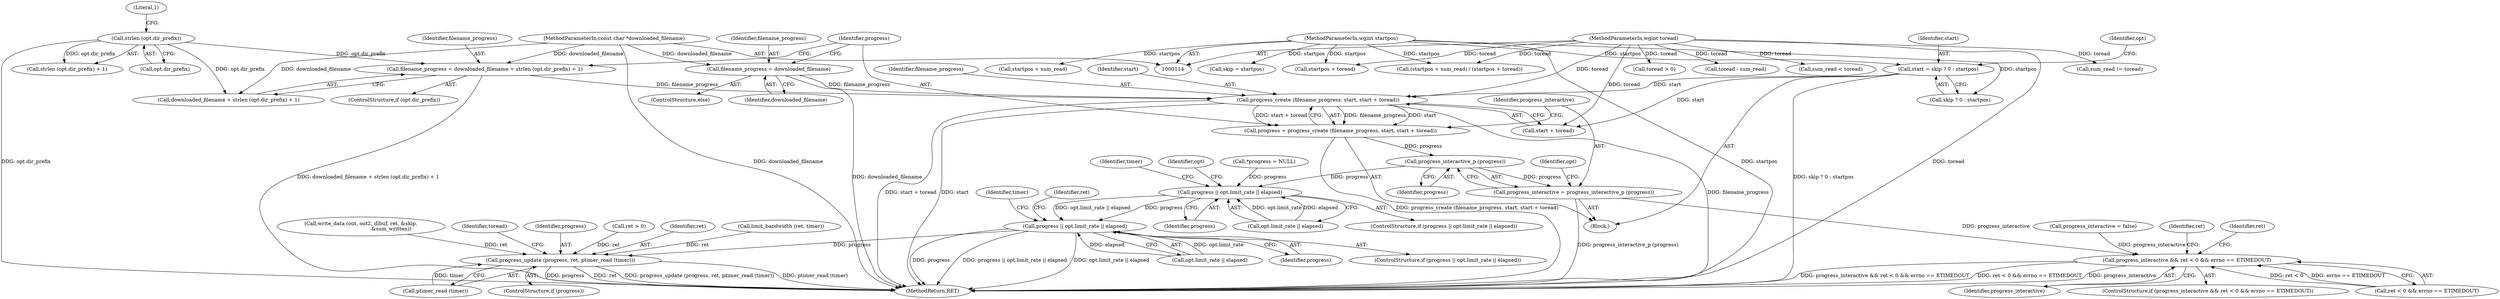 digraph "0_savannah_ba6b44f6745b14dce414761a8e4b35d31b176bba@API" {
"1000317" [label="(Call,progress_create (filename_progress, start, start + toread))"];
"1000312" [label="(Call,filename_progress = downloaded_filename)"];
"1000115" [label="(MethodParameterIn,const char *downloaded_filename)"];
"1000301" [label="(Call,filename_progress = downloaded_filename + strlen (opt.dir_prefix) + 1)"];
"1000306" [label="(Call,strlen (opt.dir_prefix))"];
"1000291" [label="(Call,start = skip ? 0 : startpos)"];
"1000119" [label="(MethodParameterIn,wgint startpos)"];
"1000118" [label="(MethodParameterIn,wgint toread)"];
"1000315" [label="(Call,progress = progress_create (filename_progress, start, start + toread))"];
"1000325" [label="(Call,progress_interactive_p (progress))"];
"1000323" [label="(Call,progress_interactive = progress_interactive_p (progress))"];
"1000520" [label="(Call,progress_interactive && ret < 0 && errno == ETIMEDOUT)"];
"1000333" [label="(Call,progress || opt.limit_rate || elapsed)"];
"1000539" [label="(Call,progress || opt.limit_rate || elapsed)"];
"1000760" [label="(Call,progress_update (progress, ret, ptimer_read (timer)))"];
"1000297" [label="(ControlStructure,if (opt.dir_prefix))"];
"1000334" [label="(Identifier,progress)"];
"1000329" [label="(Identifier,opt)"];
"1000314" [label="(Identifier,downloaded_filename)"];
"1000119" [label="(MethodParameterIn,wgint startpos)"];
"1000522" [label="(Call,ret < 0 && errno == ETIMEDOUT)"];
"1000310" [label="(Literal,1)"];
"1000303" [label="(Call,downloaded_filename + strlen (opt.dir_prefix) + 1)"];
"1000758" [label="(ControlStructure,if (progress))"];
"1000311" [label="(ControlStructure,else)"];
"1000320" [label="(Call,start + toread)"];
"1000761" [label="(Identifier,progress)"];
"1000760" [label="(Call,progress_update (progress, ret, ptimer_read (timer)))"];
"1000558" [label="(Call,ret > 0)"];
"1000325" [label="(Call,progress_interactive_p (progress))"];
"1000315" [label="(Call,progress = progress_create (filename_progress, start, start + toread))"];
"1000305" [label="(Call,strlen (opt.dir_prefix) + 1)"];
"1000520" [label="(Call,progress_interactive && ret < 0 && errno == ETIMEDOUT)"];
"1000293" [label="(Call,skip ? 0 : startpos)"];
"1000281" [label="(Call,skip = startpos)"];
"1000115" [label="(MethodParameterIn,const char *downloaded_filename)"];
"1000319" [label="(Identifier,start)"];
"1000317" [label="(Call,progress_create (filename_progress, start, start + toread))"];
"1000316" [label="(Identifier,progress)"];
"1000631" [label="(Call,sum_read != toread)"];
"1000767" [label="(Call,toread > 0)"];
"1000762" [label="(Identifier,ret)"];
"1000521" [label="(Identifier,progress_interactive)"];
"1000118" [label="(MethodParameterIn,wgint toread)"];
"1000291" [label="(Call,start = skip ? 0 : startpos)"];
"1000755" [label="(Call,limit_bandwidth (ret, timer))"];
"1000156" [label="(Call,progress_interactive = false)"];
"1000299" [label="(Identifier,opt)"];
"1000335" [label="(Call,opt.limit_rate || elapsed)"];
"1000302" [label="(Identifier,filename_progress)"];
"1000685" [label="(Call,write_data (out, out2, dlbuf, ret, &skip,\n                                      &sum_written))"];
"1000368" [label="(Call,toread - sum_read)"];
"1000312" [label="(Call,filename_progress = downloaded_filename)"];
"1000333" [label="(Call,progress || opt.limit_rate || elapsed)"];
"1000540" [label="(Identifier,progress)"];
"1000780" [label="(Call,startpos + toread)"];
"1000519" [label="(ControlStructure,if (progress_interactive && ret < 0 && errno == ETIMEDOUT))"];
"1000539" [label="(Call,progress || opt.limit_rate || elapsed)"];
"1000559" [label="(Identifier,ret)"];
"1000538" [label="(ControlStructure,if (progress || opt.limit_rate || elapsed))"];
"1000377" [label="(Call,sum_read < toread)"];
"1000313" [label="(Identifier,filename_progress)"];
"1000152" [label="(Call,*progress = NULL)"];
"1000342" [label="(Identifier,timer)"];
"1000323" [label="(Call,progress_interactive = progress_interactive_p (progress))"];
"1000292" [label="(Identifier,start)"];
"1000541" [label="(Call,opt.limit_rate || elapsed)"];
"1000324" [label="(Identifier,progress_interactive)"];
"1000535" [label="(Identifier,ret)"];
"1000301" [label="(Call,filename_progress = downloaded_filename + strlen (opt.dir_prefix) + 1)"];
"1000318" [label="(Identifier,filename_progress)"];
"1000548" [label="(Identifier,timer)"];
"1000768" [label="(Identifier,toread)"];
"1000332" [label="(ControlStructure,if (progress || opt.limit_rate || elapsed))"];
"1000530" [label="(Identifier,ret)"];
"1000307" [label="(Call,opt.dir_prefix)"];
"1000306" [label="(Call,strlen (opt.dir_prefix))"];
"1000776" [label="(Call,(startpos + sum_read) / (startpos + toread))"];
"1000350" [label="(Identifier,opt)"];
"1000777" [label="(Call,startpos + sum_read)"];
"1000783" [label="(MethodReturn,RET)"];
"1000763" [label="(Call,ptimer_read (timer))"];
"1000288" [label="(Block,)"];
"1000326" [label="(Identifier,progress)"];
"1000317" -> "1000315"  [label="AST: "];
"1000317" -> "1000320"  [label="CFG: "];
"1000318" -> "1000317"  [label="AST: "];
"1000319" -> "1000317"  [label="AST: "];
"1000320" -> "1000317"  [label="AST: "];
"1000315" -> "1000317"  [label="CFG: "];
"1000317" -> "1000783"  [label="DDG: filename_progress"];
"1000317" -> "1000783"  [label="DDG: start"];
"1000317" -> "1000783"  [label="DDG: start + toread"];
"1000317" -> "1000315"  [label="DDG: filename_progress"];
"1000317" -> "1000315"  [label="DDG: start"];
"1000317" -> "1000315"  [label="DDG: start + toread"];
"1000312" -> "1000317"  [label="DDG: filename_progress"];
"1000301" -> "1000317"  [label="DDG: filename_progress"];
"1000291" -> "1000317"  [label="DDG: start"];
"1000118" -> "1000317"  [label="DDG: toread"];
"1000312" -> "1000311"  [label="AST: "];
"1000312" -> "1000314"  [label="CFG: "];
"1000313" -> "1000312"  [label="AST: "];
"1000314" -> "1000312"  [label="AST: "];
"1000316" -> "1000312"  [label="CFG: "];
"1000312" -> "1000783"  [label="DDG: downloaded_filename"];
"1000115" -> "1000312"  [label="DDG: downloaded_filename"];
"1000115" -> "1000114"  [label="AST: "];
"1000115" -> "1000783"  [label="DDG: downloaded_filename"];
"1000115" -> "1000301"  [label="DDG: downloaded_filename"];
"1000115" -> "1000303"  [label="DDG: downloaded_filename"];
"1000301" -> "1000297"  [label="AST: "];
"1000301" -> "1000303"  [label="CFG: "];
"1000302" -> "1000301"  [label="AST: "];
"1000303" -> "1000301"  [label="AST: "];
"1000316" -> "1000301"  [label="CFG: "];
"1000301" -> "1000783"  [label="DDG: downloaded_filename + strlen (opt.dir_prefix) + 1"];
"1000306" -> "1000301"  [label="DDG: opt.dir_prefix"];
"1000306" -> "1000305"  [label="AST: "];
"1000306" -> "1000307"  [label="CFG: "];
"1000307" -> "1000306"  [label="AST: "];
"1000310" -> "1000306"  [label="CFG: "];
"1000306" -> "1000783"  [label="DDG: opt.dir_prefix"];
"1000306" -> "1000303"  [label="DDG: opt.dir_prefix"];
"1000306" -> "1000305"  [label="DDG: opt.dir_prefix"];
"1000291" -> "1000288"  [label="AST: "];
"1000291" -> "1000293"  [label="CFG: "];
"1000292" -> "1000291"  [label="AST: "];
"1000293" -> "1000291"  [label="AST: "];
"1000299" -> "1000291"  [label="CFG: "];
"1000291" -> "1000783"  [label="DDG: skip ? 0 : startpos"];
"1000119" -> "1000291"  [label="DDG: startpos"];
"1000291" -> "1000320"  [label="DDG: start"];
"1000119" -> "1000114"  [label="AST: "];
"1000119" -> "1000783"  [label="DDG: startpos"];
"1000119" -> "1000281"  [label="DDG: startpos"];
"1000119" -> "1000293"  [label="DDG: startpos"];
"1000119" -> "1000776"  [label="DDG: startpos"];
"1000119" -> "1000777"  [label="DDG: startpos"];
"1000119" -> "1000780"  [label="DDG: startpos"];
"1000118" -> "1000114"  [label="AST: "];
"1000118" -> "1000783"  [label="DDG: toread"];
"1000118" -> "1000320"  [label="DDG: toread"];
"1000118" -> "1000368"  [label="DDG: toread"];
"1000118" -> "1000377"  [label="DDG: toread"];
"1000118" -> "1000631"  [label="DDG: toread"];
"1000118" -> "1000767"  [label="DDG: toread"];
"1000118" -> "1000776"  [label="DDG: toread"];
"1000118" -> "1000780"  [label="DDG: toread"];
"1000315" -> "1000288"  [label="AST: "];
"1000316" -> "1000315"  [label="AST: "];
"1000324" -> "1000315"  [label="CFG: "];
"1000315" -> "1000783"  [label="DDG: progress_create (filename_progress, start, start + toread)"];
"1000315" -> "1000325"  [label="DDG: progress"];
"1000325" -> "1000323"  [label="AST: "];
"1000325" -> "1000326"  [label="CFG: "];
"1000326" -> "1000325"  [label="AST: "];
"1000323" -> "1000325"  [label="CFG: "];
"1000325" -> "1000323"  [label="DDG: progress"];
"1000325" -> "1000333"  [label="DDG: progress"];
"1000323" -> "1000288"  [label="AST: "];
"1000324" -> "1000323"  [label="AST: "];
"1000329" -> "1000323"  [label="CFG: "];
"1000323" -> "1000783"  [label="DDG: progress_interactive_p (progress)"];
"1000323" -> "1000520"  [label="DDG: progress_interactive"];
"1000520" -> "1000519"  [label="AST: "];
"1000520" -> "1000521"  [label="CFG: "];
"1000520" -> "1000522"  [label="CFG: "];
"1000521" -> "1000520"  [label="AST: "];
"1000522" -> "1000520"  [label="AST: "];
"1000530" -> "1000520"  [label="CFG: "];
"1000535" -> "1000520"  [label="CFG: "];
"1000520" -> "1000783"  [label="DDG: progress_interactive && ret < 0 && errno == ETIMEDOUT"];
"1000520" -> "1000783"  [label="DDG: ret < 0 && errno == ETIMEDOUT"];
"1000520" -> "1000783"  [label="DDG: progress_interactive"];
"1000156" -> "1000520"  [label="DDG: progress_interactive"];
"1000522" -> "1000520"  [label="DDG: ret < 0"];
"1000522" -> "1000520"  [label="DDG: errno == ETIMEDOUT"];
"1000333" -> "1000332"  [label="AST: "];
"1000333" -> "1000334"  [label="CFG: "];
"1000333" -> "1000335"  [label="CFG: "];
"1000334" -> "1000333"  [label="AST: "];
"1000335" -> "1000333"  [label="AST: "];
"1000342" -> "1000333"  [label="CFG: "];
"1000350" -> "1000333"  [label="CFG: "];
"1000152" -> "1000333"  [label="DDG: progress"];
"1000335" -> "1000333"  [label="DDG: opt.limit_rate"];
"1000335" -> "1000333"  [label="DDG: elapsed"];
"1000333" -> "1000539"  [label="DDG: progress"];
"1000333" -> "1000539"  [label="DDG: opt.limit_rate || elapsed"];
"1000539" -> "1000538"  [label="AST: "];
"1000539" -> "1000540"  [label="CFG: "];
"1000539" -> "1000541"  [label="CFG: "];
"1000540" -> "1000539"  [label="AST: "];
"1000541" -> "1000539"  [label="AST: "];
"1000548" -> "1000539"  [label="CFG: "];
"1000559" -> "1000539"  [label="CFG: "];
"1000539" -> "1000783"  [label="DDG: progress"];
"1000539" -> "1000783"  [label="DDG: progress || opt.limit_rate || elapsed"];
"1000539" -> "1000783"  [label="DDG: opt.limit_rate || elapsed"];
"1000541" -> "1000539"  [label="DDG: opt.limit_rate"];
"1000541" -> "1000539"  [label="DDG: elapsed"];
"1000539" -> "1000760"  [label="DDG: progress"];
"1000760" -> "1000758"  [label="AST: "];
"1000760" -> "1000763"  [label="CFG: "];
"1000761" -> "1000760"  [label="AST: "];
"1000762" -> "1000760"  [label="AST: "];
"1000763" -> "1000760"  [label="AST: "];
"1000768" -> "1000760"  [label="CFG: "];
"1000760" -> "1000783"  [label="DDG: ret"];
"1000760" -> "1000783"  [label="DDG: progress_update (progress, ret, ptimer_read (timer))"];
"1000760" -> "1000783"  [label="DDG: ptimer_read (timer)"];
"1000760" -> "1000783"  [label="DDG: progress"];
"1000685" -> "1000760"  [label="DDG: ret"];
"1000558" -> "1000760"  [label="DDG: ret"];
"1000755" -> "1000760"  [label="DDG: ret"];
"1000763" -> "1000760"  [label="DDG: timer"];
}
